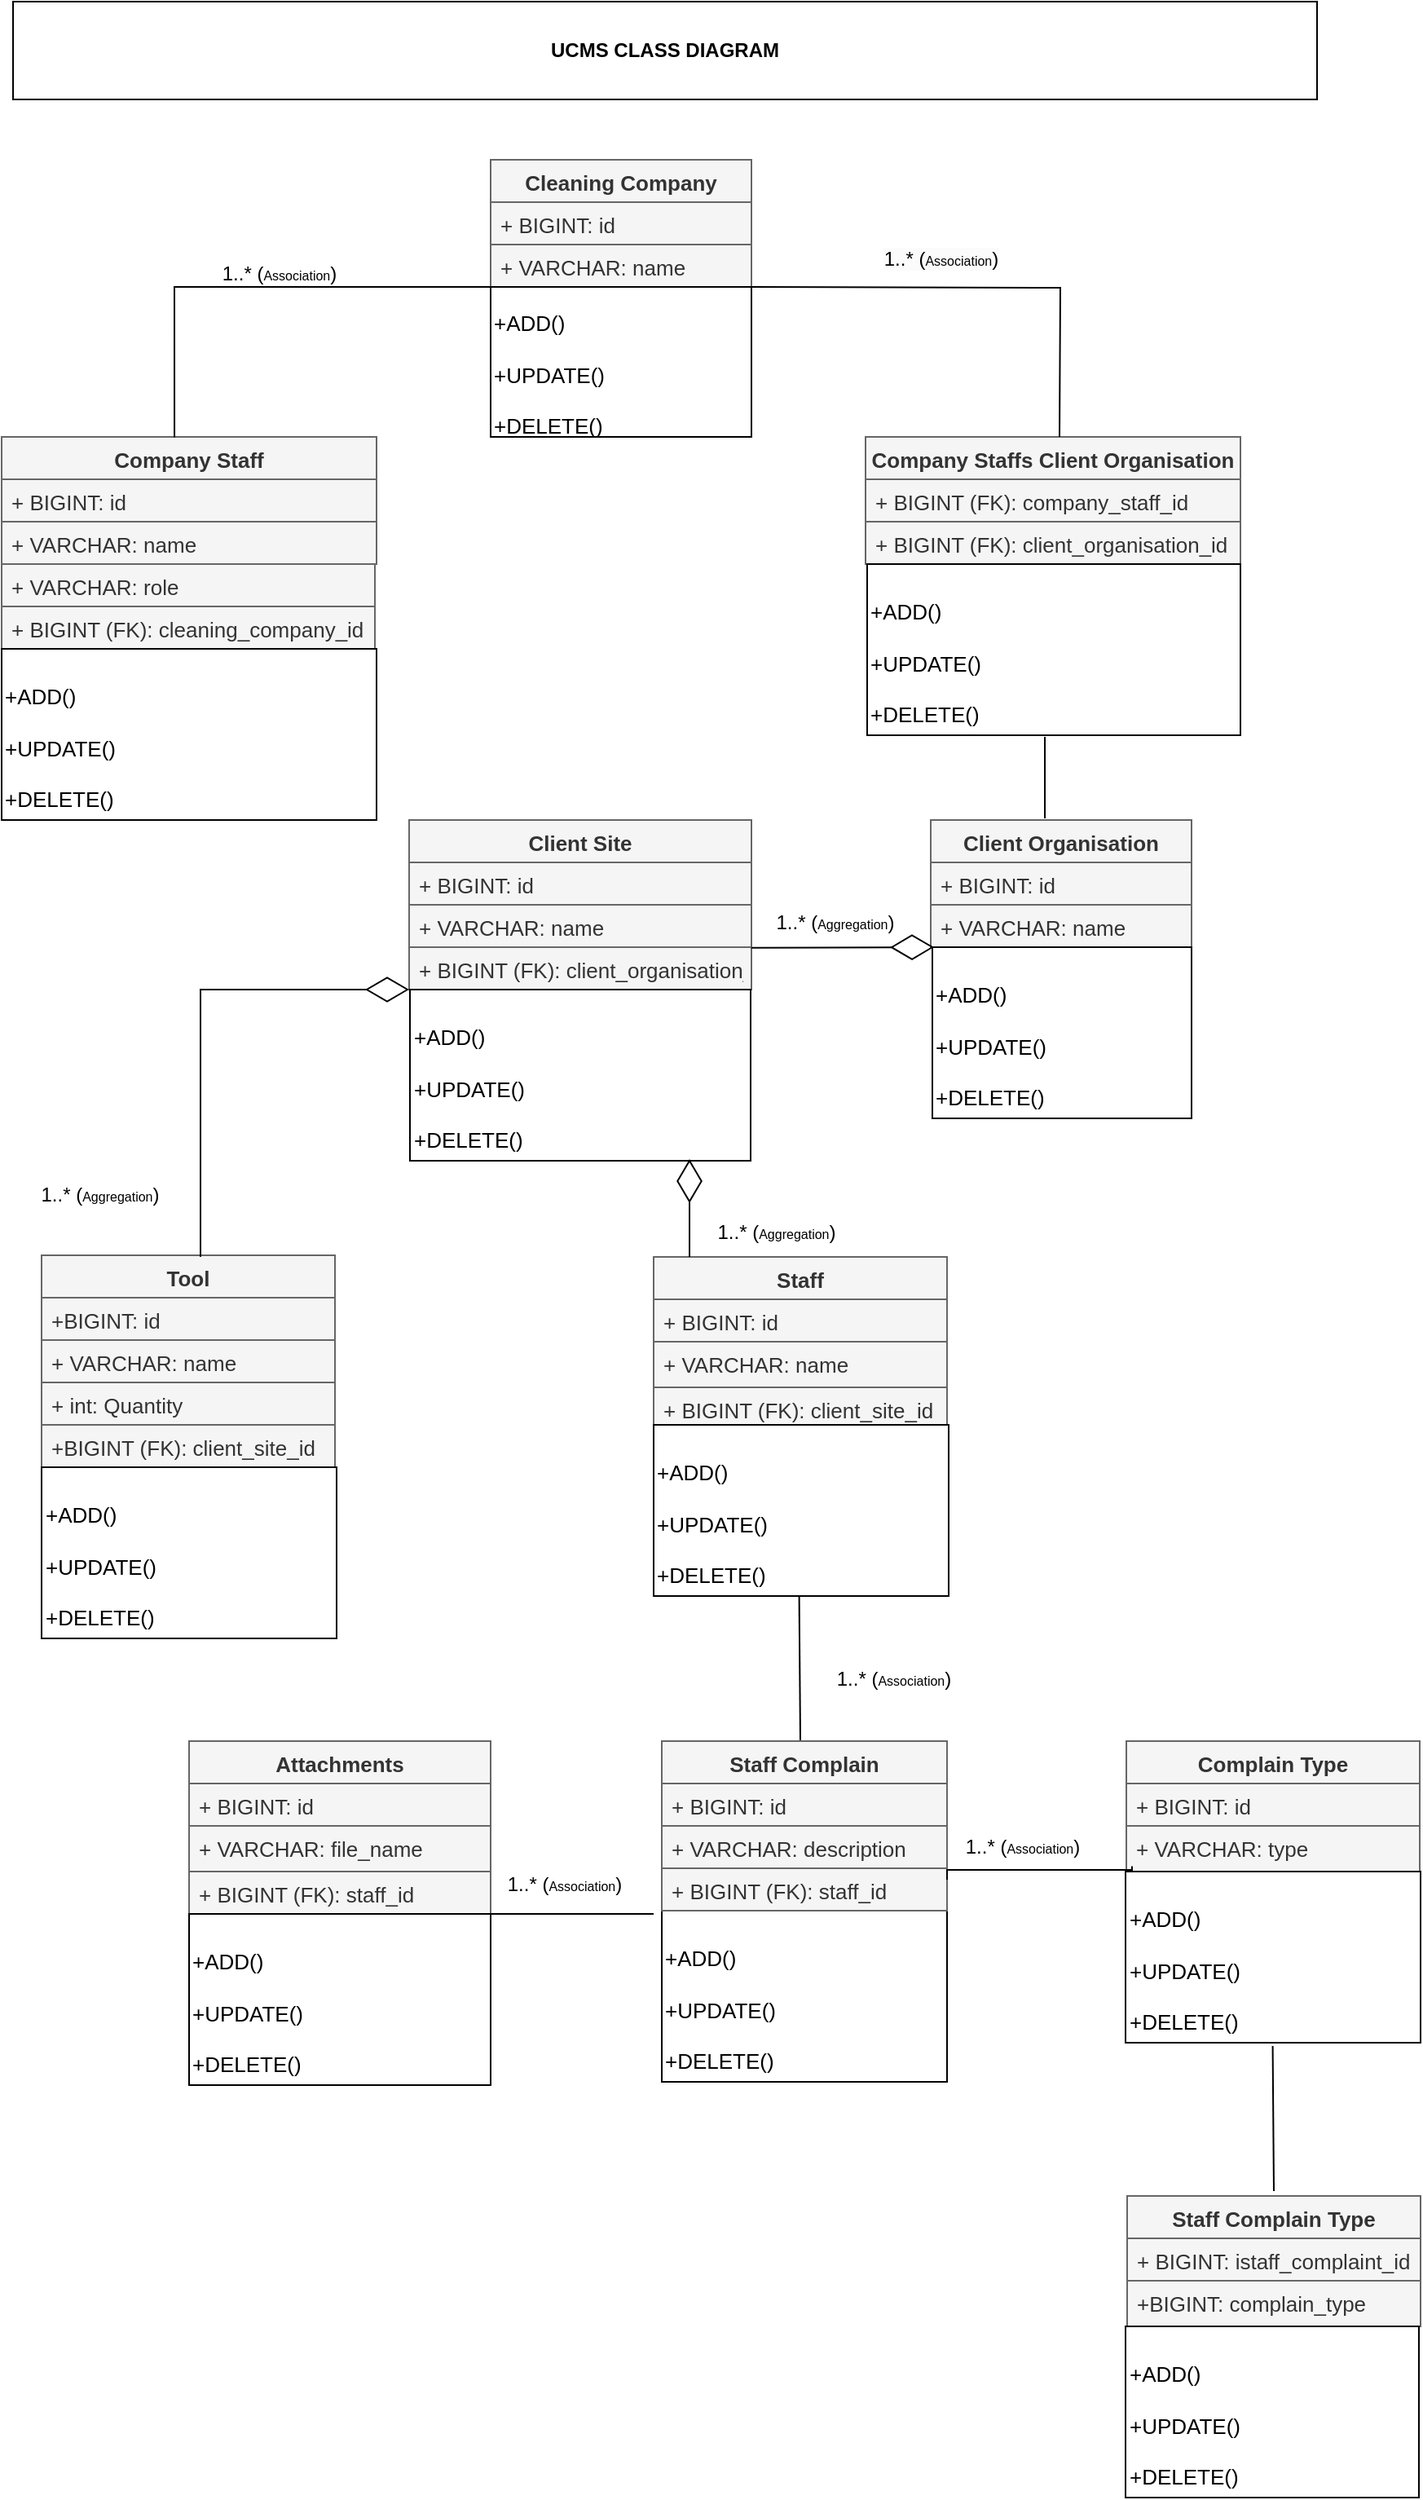 <mxfile version="20.8.16" type="device"><diagram name="Page-1" id="PKN1eX9mNFOdK0V9p69y"><mxGraphModel dx="3055" dy="708" grid="1" gridSize="10" guides="1" tooltips="1" connect="1" arrows="1" fold="1" page="1" pageScale="1" pageWidth="1169" pageHeight="827" math="0" shadow="0"><root><mxCell id="0"/><mxCell id="1" parent="0"/><mxCell id="-G5z9oFuU2QLNaIP8dNT-53" value="Cleaning Company" style="swimlane;fontStyle=1;align=center;verticalAlign=top;childLayout=stackLayout;horizontal=1;startSize=26;horizontalStack=0;resizeParent=1;resizeParentMax=0;resizeLast=0;collapsible=1;marginBottom=0;fillColor=#f5f5f5;fontColor=#333333;strokeColor=#666666;fontSize=13;movable=0;resizable=0;rotatable=0;deletable=0;editable=0;connectable=0;" parent="1" vertex="1"><mxGeometry x="458" y="957" width="160" height="78" as="geometry"/></mxCell><mxCell id="-G5z9oFuU2QLNaIP8dNT-54" value="+ BIGINT: id" style="text;align=left;verticalAlign=top;spacingLeft=4;spacingRight=4;overflow=hidden;rotatable=0;points=[[0,0.5],[1,0.5]];portConstraint=eastwest;fillColor=#f5f5f5;fontColor=#333333;strokeColor=#666666;fontSize=13;movable=0;resizable=0;deletable=0;editable=0;connectable=0;" parent="-G5z9oFuU2QLNaIP8dNT-53" vertex="1"><mxGeometry y="26" width="160" height="26" as="geometry"/></mxCell><mxCell id="-G5z9oFuU2QLNaIP8dNT-55" value="+ VARCHAR: name" style="text;align=left;verticalAlign=top;spacingLeft=4;spacingRight=4;overflow=hidden;rotatable=0;points=[[0,0.5],[1,0.5]];portConstraint=eastwest;fillColor=#f5f5f5;fontColor=#333333;strokeColor=#666666;fontSize=13;movable=0;resizable=0;deletable=0;editable=0;connectable=0;" parent="-G5z9oFuU2QLNaIP8dNT-53" vertex="1"><mxGeometry y="52" width="160" height="26" as="geometry"/></mxCell><mxCell id="-G5z9oFuU2QLNaIP8dNT-56" value="&lt;div style=&quot;font-size: 13px;&quot;&gt;&lt;br&gt;&lt;/div&gt;&lt;div style=&quot;font-size: 13px;&quot;&gt;+ADD()&lt;/div&gt;&lt;div style=&quot;font-size: 13px;&quot;&gt;&lt;br&gt;&lt;/div&gt;&lt;div style=&quot;font-size: 13px;&quot;&gt;+UPDATE()&lt;/div&gt;&lt;div style=&quot;font-size: 13px;&quot;&gt;&lt;br&gt;&lt;/div&gt;&lt;div style=&quot;font-size: 13px;&quot;&gt;+DELETE()&lt;/div&gt;" style="html=1;align=left;fontSize=13;movable=0;resizable=0;rotatable=0;deletable=0;editable=0;connectable=0;" parent="1" vertex="1"><mxGeometry x="458" y="1035" width="160" height="92" as="geometry"/></mxCell><mxCell id="-G5z9oFuU2QLNaIP8dNT-57" value="Company Staff" style="swimlane;fontStyle=1;align=center;verticalAlign=top;childLayout=stackLayout;horizontal=1;startSize=26;horizontalStack=0;resizeParent=1;resizeParentMax=0;resizeLast=0;collapsible=1;marginBottom=0;fillColor=#f5f5f5;fontColor=#333333;strokeColor=#666666;fontSize=13;movable=0;resizable=0;rotatable=0;deletable=0;editable=0;connectable=0;" parent="1" vertex="1"><mxGeometry x="158" y="1127" width="230" height="78" as="geometry"/></mxCell><mxCell id="-G5z9oFuU2QLNaIP8dNT-58" value="+ BIGINT: id" style="text;align=left;verticalAlign=top;spacingLeft=4;spacingRight=4;overflow=hidden;rotatable=0;points=[[0,0.5],[1,0.5]];portConstraint=eastwest;fillColor=#f5f5f5;fontColor=#333333;strokeColor=#666666;fontSize=13;movable=0;resizable=0;deletable=0;editable=0;connectable=0;" parent="-G5z9oFuU2QLNaIP8dNT-57" vertex="1"><mxGeometry y="26" width="230" height="26" as="geometry"/></mxCell><mxCell id="-G5z9oFuU2QLNaIP8dNT-59" value="+ VARCHAR: name" style="text;align=left;verticalAlign=top;spacingLeft=4;spacingRight=4;overflow=hidden;rotatable=0;points=[[0,0.5],[1,0.5]];portConstraint=eastwest;fillColor=#f5f5f5;fontColor=#333333;strokeColor=#666666;fontSize=13;movable=0;resizable=0;deletable=0;editable=0;connectable=0;" parent="-G5z9oFuU2QLNaIP8dNT-57" vertex="1"><mxGeometry y="52" width="230" height="26" as="geometry"/></mxCell><mxCell id="-G5z9oFuU2QLNaIP8dNT-60" value="+ VARCHAR: role" style="text;align=left;verticalAlign=top;spacingLeft=4;spacingRight=4;overflow=hidden;rotatable=0;points=[[0,0.5],[1,0.5]];portConstraint=eastwest;fillColor=#f5f5f5;fontColor=#333333;strokeColor=#666666;fontSize=13;movable=0;resizable=0;deletable=0;editable=0;connectable=0;" parent="1" vertex="1"><mxGeometry x="158" y="1205" width="229" height="26" as="geometry"/></mxCell><mxCell id="-G5z9oFuU2QLNaIP8dNT-61" value="+ BIGINT (FK): cleaning_company_id" style="text;align=left;verticalAlign=top;spacingLeft=4;spacingRight=4;overflow=hidden;rotatable=0;points=[[0,0.5],[1,0.5]];portConstraint=eastwest;fillColor=#f5f5f5;fontColor=#333333;strokeColor=#666666;fontSize=13;movable=0;resizable=0;deletable=0;editable=0;connectable=0;" parent="1" vertex="1"><mxGeometry x="158" y="1231" width="229" height="26" as="geometry"/></mxCell><mxCell id="-G5z9oFuU2QLNaIP8dNT-62" value="&lt;div style=&quot;font-size: 13px;&quot;&gt;&lt;br&gt;&lt;/div&gt;&lt;div style=&quot;font-size: 13px;&quot;&gt;+ADD()&lt;/div&gt;&lt;div style=&quot;font-size: 13px;&quot;&gt;&lt;br&gt;&lt;/div&gt;&lt;div style=&quot;font-size: 13px;&quot;&gt;+UPDATE()&lt;/div&gt;&lt;div style=&quot;font-size: 13px;&quot;&gt;&lt;br&gt;&lt;/div&gt;&lt;div style=&quot;font-size: 13px;&quot;&gt;+DELETE()&lt;/div&gt;" style="html=1;align=left;fontSize=13;movable=0;resizable=0;rotatable=0;deletable=0;editable=0;connectable=0;" parent="1" vertex="1"><mxGeometry x="158" y="1257" width="230" height="105" as="geometry"/></mxCell><mxCell id="-G5z9oFuU2QLNaIP8dNT-63" value="Company Staffs Client Organisation" style="swimlane;fontStyle=1;align=center;verticalAlign=top;childLayout=stackLayout;horizontal=1;startSize=26;horizontalStack=0;resizeParent=1;resizeParentMax=0;resizeLast=0;collapsible=1;marginBottom=0;fillColor=#f5f5f5;fontColor=#333333;strokeColor=#666666;fontSize=13;movable=0;resizable=0;rotatable=0;deletable=0;editable=0;connectable=0;" parent="1" vertex="1"><mxGeometry x="688" y="1127" width="230" height="78" as="geometry"/></mxCell><mxCell id="-G5z9oFuU2QLNaIP8dNT-64" value="+ BIGINT (FK): company_staff_id" style="text;align=left;verticalAlign=top;spacingLeft=4;spacingRight=4;overflow=hidden;rotatable=0;points=[[0,0.5],[1,0.5]];portConstraint=eastwest;fillColor=#f5f5f5;fontColor=#333333;strokeColor=#666666;fontSize=13;movable=0;resizable=0;deletable=0;editable=0;connectable=0;" parent="-G5z9oFuU2QLNaIP8dNT-63" vertex="1"><mxGeometry y="26" width="230" height="26" as="geometry"/></mxCell><mxCell id="-G5z9oFuU2QLNaIP8dNT-65" value="+ BIGINT (FK): client_organisation_id" style="text;align=left;verticalAlign=top;spacingLeft=4;spacingRight=4;overflow=hidden;rotatable=0;points=[[0,0.5],[1,0.5]];portConstraint=eastwest;fillColor=#f5f5f5;fontColor=#333333;strokeColor=#666666;fontSize=13;movable=0;resizable=0;deletable=0;editable=0;connectable=0;" parent="-G5z9oFuU2QLNaIP8dNT-63" vertex="1"><mxGeometry y="52" width="230" height="26" as="geometry"/></mxCell><mxCell id="-G5z9oFuU2QLNaIP8dNT-66" value="&lt;div style=&quot;font-size: 13px;&quot;&gt;&lt;br&gt;&lt;/div&gt;&lt;div style=&quot;font-size: 13px;&quot;&gt;+ADD()&lt;/div&gt;&lt;div style=&quot;font-size: 13px;&quot;&gt;&lt;br&gt;&lt;/div&gt;&lt;div style=&quot;font-size: 13px;&quot;&gt;+UPDATE()&lt;/div&gt;&lt;div style=&quot;font-size: 13px;&quot;&gt;&lt;br&gt;&lt;/div&gt;&lt;div style=&quot;font-size: 13px;&quot;&gt;+DELETE()&lt;/div&gt;" style="html=1;align=left;fontSize=13;movable=0;resizable=0;rotatable=0;deletable=0;editable=0;connectable=0;" parent="1" vertex="1"><mxGeometry x="689" y="1205" width="229" height="105" as="geometry"/></mxCell><mxCell id="-G5z9oFuU2QLNaIP8dNT-67" value="" style="endArrow=none;html=1;edgeStyle=orthogonalEdgeStyle;rounded=0;entryX=0.461;entryY=-0.01;entryDx=0;entryDy=0;entryPerimeter=0;exitX=0;exitY=0;exitDx=0;exitDy=0;movable=0;resizable=0;rotatable=0;deletable=0;editable=0;connectable=0;" parent="1" edge="1"><mxGeometry relative="1" as="geometry"><mxPoint x="458" y="1036" as="sourcePoint"/><mxPoint x="264.03" y="1127.22" as="targetPoint"/><Array as="points"><mxPoint x="458" y="1035"/><mxPoint x="264" y="1035"/></Array></mxGeometry></mxCell><mxCell id="-G5z9oFuU2QLNaIP8dNT-72" value="&lt;p class=&quot;MsoNormal&quot;&gt;1..* (&lt;font style=&quot;font-size: 8px;&quot;&gt;Association&lt;/font&gt;)&lt;/p&gt;" style="text;html=1;align=center;verticalAlign=middle;resizable=1;points=[];autosize=1;strokeColor=none;fillColor=none;movable=1;rotatable=1;deletable=1;editable=1;connectable=1;" parent="1" vertex="1"><mxGeometry x="283" y="1002" width="90" height="50" as="geometry"/></mxCell><mxCell id="-G5z9oFuU2QLNaIP8dNT-74" value="" style="endArrow=none;html=1;edgeStyle=orthogonalEdgeStyle;rounded=0;entryX=0.5;entryY=0;entryDx=0;entryDy=0;movable=0;resizable=0;rotatable=0;deletable=0;editable=0;connectable=0;" parent="1" edge="1"><mxGeometry relative="1" as="geometry"><mxPoint x="618" y="1035" as="sourcePoint"/><mxPoint x="807" y="1127" as="targetPoint"/></mxGeometry></mxCell><mxCell id="-G5z9oFuU2QLNaIP8dNT-77" value="&lt;br&gt;&lt;span style=&quot;color: rgb(0, 0, 0); font-family: Helvetica; font-size: 12px; font-style: normal; font-variant-ligatures: normal; font-variant-caps: normal; font-weight: 400; letter-spacing: normal; orphans: 2; text-align: center; text-indent: 0px; text-transform: none; widows: 2; word-spacing: 0px; -webkit-text-stroke-width: 0px; background-color: rgb(251, 251, 251); text-decoration-thickness: initial; text-decoration-style: initial; text-decoration-color: initial; float: none; display: inline !important;&quot;&gt;1..* (&lt;/span&gt;&lt;span style=&quot;color: rgb(0, 0, 0); font-family: Helvetica; font-style: normal; font-variant-ligatures: normal; font-variant-caps: normal; font-weight: 400; letter-spacing: normal; orphans: 2; text-align: center; text-indent: 0px; text-transform: none; widows: 2; word-spacing: 0px; -webkit-text-stroke-width: 0px; background-color: rgb(251, 251, 251); text-decoration-thickness: initial; text-decoration-style: initial; text-decoration-color: initial; float: none; display: inline !important;&quot;&gt;&lt;font style=&quot;font-size: 8px;&quot;&gt;Association&lt;/font&gt;&lt;/span&gt;&lt;span style=&quot;color: rgb(0, 0, 0); font-family: Helvetica; font-size: 12px; font-style: normal; font-variant-ligatures: normal; font-variant-caps: normal; font-weight: 400; letter-spacing: normal; orphans: 2; text-align: center; text-indent: 0px; text-transform: none; widows: 2; word-spacing: 0px; -webkit-text-stroke-width: 0px; background-color: rgb(251, 251, 251); text-decoration-thickness: initial; text-decoration-style: initial; text-decoration-color: initial; float: none; display: inline !important;&quot;&gt;)&lt;/span&gt;&lt;br&gt;" style="text;html=1;align=center;verticalAlign=middle;resizable=1;points=[];autosize=1;strokeColor=none;fillColor=none;movable=1;rotatable=1;deletable=1;editable=1;connectable=1;" parent="1" vertex="1"><mxGeometry x="689" y="990" width="90" height="40" as="geometry"/></mxCell><mxCell id="-G5z9oFuU2QLNaIP8dNT-78" value="Client Organisation" style="swimlane;fontStyle=1;align=center;verticalAlign=top;childLayout=stackLayout;horizontal=1;startSize=26;horizontalStack=0;resizeParent=1;resizeParentMax=0;resizeLast=0;collapsible=1;marginBottom=0;fillColor=#f5f5f5;fontColor=#333333;strokeColor=#666666;fontSize=13;movable=0;resizable=0;rotatable=0;deletable=0;editable=0;connectable=0;" parent="1" vertex="1"><mxGeometry x="728" y="1362" width="160" height="78" as="geometry"/></mxCell><mxCell id="-G5z9oFuU2QLNaIP8dNT-79" value="+ BIGINT: id" style="text;align=left;verticalAlign=top;spacingLeft=4;spacingRight=4;overflow=hidden;rotatable=0;points=[[0,0.5],[1,0.5]];portConstraint=eastwest;fillColor=#f5f5f5;fontColor=#333333;strokeColor=#666666;fontSize=13;movable=0;resizable=0;deletable=0;editable=0;connectable=0;" parent="-G5z9oFuU2QLNaIP8dNT-78" vertex="1"><mxGeometry y="26" width="160" height="26" as="geometry"/></mxCell><mxCell id="-G5z9oFuU2QLNaIP8dNT-80" value="+ VARCHAR: name" style="text;align=left;verticalAlign=top;spacingLeft=4;spacingRight=4;overflow=hidden;rotatable=0;points=[[0,0.5],[1,0.5]];portConstraint=eastwest;fillColor=#f5f5f5;fontColor=#333333;strokeColor=#666666;fontSize=13;movable=0;resizable=0;deletable=0;editable=0;connectable=0;" parent="-G5z9oFuU2QLNaIP8dNT-78" vertex="1"><mxGeometry y="52" width="160" height="26" as="geometry"/></mxCell><mxCell id="-G5z9oFuU2QLNaIP8dNT-81" value="&lt;div style=&quot;font-size: 13px;&quot;&gt;&lt;br&gt;&lt;/div&gt;&lt;div style=&quot;font-size: 13px;&quot;&gt;+ADD()&lt;/div&gt;&lt;div style=&quot;font-size: 13px;&quot;&gt;&lt;br&gt;&lt;/div&gt;&lt;div style=&quot;font-size: 13px;&quot;&gt;+UPDATE()&lt;/div&gt;&lt;div style=&quot;font-size: 13px;&quot;&gt;&lt;br&gt;&lt;/div&gt;&lt;div style=&quot;font-size: 13px;&quot;&gt;+DELETE()&lt;/div&gt;" style="html=1;align=left;fontSize=13;movable=0;resizable=0;rotatable=0;deletable=0;editable=0;connectable=0;" parent="1" vertex="1"><mxGeometry x="729" y="1440" width="159" height="105" as="geometry"/></mxCell><mxCell id="-G5z9oFuU2QLNaIP8dNT-82" value="" style="endArrow=none;html=1;rounded=0;movable=0;resizable=0;rotatable=0;deletable=0;editable=0;connectable=0;" parent="1" edge="1"><mxGeometry relative="1" as="geometry"><mxPoint x="798" y="1361" as="sourcePoint"/><mxPoint x="798" y="1311" as="targetPoint"/></mxGeometry></mxCell><mxCell id="-G5z9oFuU2QLNaIP8dNT-85" value="Client Site" style="swimlane;fontStyle=1;align=center;verticalAlign=top;childLayout=stackLayout;horizontal=1;startSize=26;horizontalStack=0;resizeParent=1;resizeParentMax=0;resizeLast=0;collapsible=1;marginBottom=0;fillColor=#f5f5f5;fontColor=#333333;strokeColor=#666666;fontSize=13;movable=0;resizable=0;rotatable=0;deletable=0;editable=0;connectable=0;" parent="1" vertex="1"><mxGeometry x="408" y="1362" width="210" height="78" as="geometry"/></mxCell><mxCell id="-G5z9oFuU2QLNaIP8dNT-86" value="+ BIGINT: id" style="text;align=left;verticalAlign=top;spacingLeft=4;spacingRight=4;overflow=hidden;rotatable=0;points=[[0,0.5],[1,0.5]];portConstraint=eastwest;fillColor=#f5f5f5;fontColor=#333333;strokeColor=#666666;fontSize=13;movable=0;resizable=0;deletable=0;editable=0;connectable=0;" parent="-G5z9oFuU2QLNaIP8dNT-85" vertex="1"><mxGeometry y="26" width="210" height="26" as="geometry"/></mxCell><mxCell id="-G5z9oFuU2QLNaIP8dNT-87" value="+ VARCHAR: name" style="text;align=left;verticalAlign=top;spacingLeft=4;spacingRight=4;overflow=hidden;rotatable=0;points=[[0,0.5],[1,0.5]];portConstraint=eastwest;fillColor=#f5f5f5;fontColor=#333333;strokeColor=#666666;fontSize=13;movable=0;resizable=0;deletable=0;editable=0;connectable=0;" parent="-G5z9oFuU2QLNaIP8dNT-85" vertex="1"><mxGeometry y="52" width="210" height="26" as="geometry"/></mxCell><mxCell id="-G5z9oFuU2QLNaIP8dNT-88" value="+ BIGINT (FK): client_organisation_id&#10;" style="text;align=left;verticalAlign=top;spacingLeft=4;spacingRight=4;overflow=hidden;rotatable=0;points=[[0,0.5],[1,0.5]];portConstraint=eastwest;fillColor=#f5f5f5;fontColor=#333333;strokeColor=#666666;fontSize=13;movable=0;resizable=0;deletable=0;editable=0;connectable=0;" parent="1" vertex="1"><mxGeometry x="408" y="1440" width="210" height="26" as="geometry"/></mxCell><mxCell id="-G5z9oFuU2QLNaIP8dNT-89" value="&lt;div style=&quot;font-size: 13px;&quot;&gt;&lt;br&gt;&lt;/div&gt;&lt;div style=&quot;font-size: 13px;&quot;&gt;+ADD()&lt;/div&gt;&lt;div style=&quot;font-size: 13px;&quot;&gt;&lt;br&gt;&lt;/div&gt;&lt;div style=&quot;font-size: 13px;&quot;&gt;+UPDATE()&lt;/div&gt;&lt;div style=&quot;font-size: 13px;&quot;&gt;&lt;br&gt;&lt;/div&gt;&lt;div style=&quot;font-size: 13px;&quot;&gt;+DELETE()&lt;/div&gt;" style="html=1;align=left;fontSize=13;movable=0;resizable=0;rotatable=0;deletable=0;editable=0;connectable=0;" parent="1" vertex="1"><mxGeometry x="408.5" y="1466" width="209" height="105" as="geometry"/></mxCell><mxCell id="-G5z9oFuU2QLNaIP8dNT-93" value="&lt;p class=&quot;MsoNormal&quot;&gt;1..* (&lt;font style=&quot;font-size: 8px;&quot;&gt;Aggregation&lt;/font&gt;)&lt;/p&gt;" style="text;html=1;align=center;verticalAlign=middle;resizable=1;points=[];autosize=1;strokeColor=none;fillColor=none;movable=1;rotatable=1;deletable=1;editable=1;connectable=1;" parent="1" vertex="1"><mxGeometry x="619" y="1400" width="100" height="50" as="geometry"/></mxCell><mxCell id="-G5z9oFuU2QLNaIP8dNT-95" value="Staff" style="swimlane;fontStyle=1;align=center;verticalAlign=top;childLayout=stackLayout;horizontal=1;startSize=26;horizontalStack=0;resizeParent=1;resizeParentMax=0;resizeLast=0;collapsible=1;marginBottom=0;fillColor=#f5f5f5;fontColor=#333333;strokeColor=#666666;fontSize=13;movable=1;resizable=1;rotatable=1;deletable=1;editable=1;connectable=1;" parent="1" vertex="1"><mxGeometry x="558" y="1630" width="180" height="106" as="geometry"/></mxCell><mxCell id="-G5z9oFuU2QLNaIP8dNT-96" value="+ BIGINT: id" style="text;align=left;verticalAlign=top;spacingLeft=4;spacingRight=4;overflow=hidden;rotatable=0;points=[[0,0.5],[1,0.5]];portConstraint=eastwest;fillColor=#f5f5f5;fontColor=#333333;strokeColor=#666666;fontSize=13;movable=0;resizable=0;deletable=0;editable=0;connectable=0;" parent="-G5z9oFuU2QLNaIP8dNT-95" vertex="1"><mxGeometry y="26" width="180" height="26" as="geometry"/></mxCell><mxCell id="-G5z9oFuU2QLNaIP8dNT-97" value="+ VARCHAR: name" style="text;align=left;verticalAlign=top;spacingLeft=4;spacingRight=4;overflow=hidden;rotatable=0;points=[[0,0.5],[1,0.5]];portConstraint=eastwest;fillColor=#f5f5f5;fontColor=#333333;strokeColor=#666666;fontSize=13;movable=0;resizable=0;deletable=0;editable=0;connectable=0;" parent="-G5z9oFuU2QLNaIP8dNT-95" vertex="1"><mxGeometry y="52" width="180" height="28" as="geometry"/></mxCell><mxCell id="-G5z9oFuU2QLNaIP8dNT-98" value="+ BIGINT (FK): client_site_id" style="text;align=left;verticalAlign=top;spacingLeft=4;spacingRight=4;overflow=hidden;rotatable=0;points=[[0,0.5],[1,0.5]];portConstraint=eastwest;fillColor=#f5f5f5;fontColor=#333333;strokeColor=#666666;fontSize=13;movable=0;resizable=0;deletable=0;editable=0;connectable=0;" parent="-G5z9oFuU2QLNaIP8dNT-95" vertex="1"><mxGeometry y="80" width="180" height="26" as="geometry"/></mxCell><mxCell id="-G5z9oFuU2QLNaIP8dNT-99" value="&lt;div style=&quot;font-size: 13px;&quot;&gt;&lt;br&gt;&lt;/div&gt;&lt;div style=&quot;font-size: 13px;&quot;&gt;+ADD()&lt;/div&gt;&lt;div style=&quot;font-size: 13px;&quot;&gt;&lt;br&gt;&lt;/div&gt;&lt;div style=&quot;font-size: 13px;&quot;&gt;+UPDATE()&lt;/div&gt;&lt;div style=&quot;font-size: 13px;&quot;&gt;&lt;br&gt;&lt;/div&gt;&lt;div style=&quot;font-size: 13px;&quot;&gt;+DELETE()&lt;/div&gt;" style="html=1;align=left;fontSize=13;movable=0;resizable=0;rotatable=0;deletable=0;editable=0;connectable=0;" parent="1" vertex="1"><mxGeometry x="558" y="1733" width="181" height="105" as="geometry"/></mxCell><mxCell id="-G5z9oFuU2QLNaIP8dNT-100" value="Tool" style="swimlane;fontStyle=1;align=center;verticalAlign=top;childLayout=stackLayout;horizontal=1;startSize=26;horizontalStack=0;resizeParent=1;resizeParentMax=0;resizeLast=0;collapsible=1;marginBottom=0;fillColor=#f5f5f5;fontColor=#333333;strokeColor=#666666;fontSize=13;movable=0;resizable=0;rotatable=0;deletable=0;editable=0;connectable=0;" parent="1" vertex="1"><mxGeometry x="182.5" y="1629" width="180" height="104" as="geometry"><mxRectangle x="35" y="104" width="70" height="30" as="alternateBounds"/></mxGeometry></mxCell><mxCell id="-G5z9oFuU2QLNaIP8dNT-101" value="+BIGINT: id" style="text;align=left;verticalAlign=top;spacingLeft=4;spacingRight=4;overflow=hidden;rotatable=0;points=[[0,0.5],[1,0.5]];portConstraint=eastwest;fillColor=#f5f5f5;fontColor=#333333;strokeColor=#666666;fontSize=13;movable=0;resizable=0;deletable=0;editable=0;connectable=0;" parent="-G5z9oFuU2QLNaIP8dNT-100" vertex="1"><mxGeometry y="26" width="180" height="26" as="geometry"/></mxCell><mxCell id="-G5z9oFuU2QLNaIP8dNT-102" value="+ VARCHAR: name" style="text;align=left;verticalAlign=top;spacingLeft=4;spacingRight=4;overflow=hidden;rotatable=0;points=[[0,0.5],[1,0.5]];portConstraint=eastwest;fillColor=#f5f5f5;fontColor=#333333;strokeColor=#666666;fontSize=13;movable=0;resizable=0;deletable=0;editable=0;connectable=0;" parent="-G5z9oFuU2QLNaIP8dNT-100" vertex="1"><mxGeometry y="52" width="180" height="26" as="geometry"/></mxCell><mxCell id="-G5z9oFuU2QLNaIP8dNT-103" value="+ int: Quantity" style="text;align=left;verticalAlign=top;spacingLeft=4;spacingRight=4;overflow=hidden;rotatable=0;points=[[0,0.5],[1,0.5]];portConstraint=eastwest;fillColor=#f5f5f5;fontColor=#333333;strokeColor=#666666;fontSize=13;movable=0;resizable=0;deletable=0;editable=0;connectable=0;" parent="-G5z9oFuU2QLNaIP8dNT-100" vertex="1"><mxGeometry y="78" width="180" height="26" as="geometry"/></mxCell><mxCell id="-G5z9oFuU2QLNaIP8dNT-104" value="+BIGINT (FK): client_site_id" style="text;align=left;verticalAlign=top;spacingLeft=4;spacingRight=4;overflow=hidden;rotatable=0;points=[[0,0.5],[1,0.5]];portConstraint=eastwest;fillColor=#f5f5f5;fontColor=#333333;strokeColor=#666666;fontSize=13;movable=0;resizable=0;deletable=0;editable=0;connectable=0;" parent="1" vertex="1"><mxGeometry x="182.5" y="1733" width="180" height="26" as="geometry"/></mxCell><mxCell id="-G5z9oFuU2QLNaIP8dNT-105" value="&lt;div style=&quot;font-size: 13px;&quot;&gt;&lt;br&gt;&lt;/div&gt;&lt;div style=&quot;font-size: 13px;&quot;&gt;+ADD()&lt;/div&gt;&lt;div style=&quot;font-size: 13px;&quot;&gt;&lt;br&gt;&lt;/div&gt;&lt;div style=&quot;font-size: 13px;&quot;&gt;+UPDATE()&lt;/div&gt;&lt;div style=&quot;font-size: 13px;&quot;&gt;&lt;br&gt;&lt;/div&gt;&lt;div style=&quot;font-size: 13px;&quot;&gt;+DELETE()&lt;/div&gt;" style="html=1;align=left;fontSize=13;movable=0;resizable=0;rotatable=0;deletable=0;editable=0;connectable=0;" parent="1" vertex="1"><mxGeometry x="182.5" y="1759" width="181" height="105" as="geometry"/></mxCell><mxCell id="-G5z9oFuU2QLNaIP8dNT-106" style="edgeStyle=none;rounded=0;orthogonalLoop=1;jettySize=auto;html=1;exitX=0.75;exitY=0;exitDx=0;exitDy=0;movable=0;resizable=0;rotatable=0;deletable=0;editable=0;connectable=0;" parent="1" source="-G5z9oFuU2QLNaIP8dNT-100" target="-G5z9oFuU2QLNaIP8dNT-100" edge="1"><mxGeometry relative="1" as="geometry"/></mxCell><mxCell id="-G5z9oFuU2QLNaIP8dNT-109" value="&lt;p class=&quot;MsoNormal&quot;&gt;1..* (&lt;font style=&quot;font-size: 8px;&quot;&gt;Aggregation&lt;/font&gt;)&lt;span&gt;&lt;/span&gt;&lt;/p&gt;" style="text;html=1;align=center;verticalAlign=middle;resizable=1;points=[];autosize=1;strokeColor=none;fillColor=none;movable=1;rotatable=1;deletable=1;editable=1;connectable=1;" parent="1" vertex="1"><mxGeometry x="168" y="1567" width="100" height="50" as="geometry"/></mxCell><mxCell id="-G5z9oFuU2QLNaIP8dNT-110" value="&lt;p class=&quot;MsoNormal&quot;&gt;1..* (&lt;font style=&quot;font-size: 8px;&quot;&gt;Aggregation&lt;/font&gt;)&lt;span&gt;&lt;/span&gt;&lt;/p&gt;" style="text;html=1;align=center;verticalAlign=middle;resizable=1;points=[];autosize=1;strokeColor=none;fillColor=none;movable=1;rotatable=1;deletable=1;editable=1;connectable=1;" parent="1" vertex="1"><mxGeometry x="583" y="1590" width="100" height="50" as="geometry"/></mxCell><mxCell id="-G5z9oFuU2QLNaIP8dNT-114" value="&lt;div style=&quot;font-size: 13px;&quot;&gt;&lt;br&gt;&lt;/div&gt;&lt;div style=&quot;font-size: 13px;&quot;&gt;+ADD()&lt;/div&gt;&lt;div style=&quot;font-size: 13px;&quot;&gt;&lt;br&gt;&lt;/div&gt;&lt;div style=&quot;font-size: 13px;&quot;&gt;+UPDATE()&lt;/div&gt;&lt;div style=&quot;font-size: 13px;&quot;&gt;&lt;br&gt;&lt;/div&gt;&lt;div style=&quot;font-size: 13px;&quot;&gt;+DELETE()&lt;/div&gt;" style="html=1;align=left;fontSize=13;movable=0;resizable=0;rotatable=0;deletable=0;editable=0;connectable=0;" parent="1" vertex="1"><mxGeometry x="563" y="2031" width="175" height="105" as="geometry"/></mxCell><mxCell id="-G5z9oFuU2QLNaIP8dNT-115" value="" style="endArrow=none;html=1;rounded=0;exitX=0.5;exitY=0;exitDx=0;exitDy=0;movable=0;resizable=0;rotatable=0;deletable=0;editable=0;connectable=0;" parent="1" edge="1"><mxGeometry relative="1" as="geometry"><mxPoint x="648" y="1927.0" as="sourcePoint"/><mxPoint x="647.29" y="1838" as="targetPoint"/></mxGeometry></mxCell><mxCell id="-G5z9oFuU2QLNaIP8dNT-116" value="Staff Complain" style="swimlane;fontStyle=1;align=center;verticalAlign=top;childLayout=stackLayout;horizontal=1;startSize=26;horizontalStack=0;resizeParent=1;resizeParentMax=0;resizeLast=0;collapsible=1;marginBottom=0;fillColor=#f5f5f5;fontColor=#333333;strokeColor=#666666;fontSize=13;movable=0;resizable=0;rotatable=0;deletable=0;editable=0;connectable=0;" parent="1" vertex="1"><mxGeometry x="563" y="1927" width="175" height="104" as="geometry"><mxRectangle x="257" y="102" width="80" height="30" as="alternateBounds"/></mxGeometry></mxCell><mxCell id="-G5z9oFuU2QLNaIP8dNT-117" value="+ BIGINT: id" style="text;align=left;verticalAlign=top;spacingLeft=4;spacingRight=4;overflow=hidden;rotatable=0;points=[[0,0.5],[1,0.5]];portConstraint=eastwest;fillColor=#f5f5f5;fontColor=#333333;strokeColor=#666666;fontSize=13;movable=0;resizable=0;deletable=0;editable=0;connectable=0;" parent="-G5z9oFuU2QLNaIP8dNT-116" vertex="1"><mxGeometry y="26" width="175" height="26" as="geometry"/></mxCell><mxCell id="-G5z9oFuU2QLNaIP8dNT-118" value="+ VARCHAR: description" style="text;align=left;verticalAlign=top;spacingLeft=4;spacingRight=4;overflow=hidden;rotatable=0;points=[[0,0.5],[1,0.5]];portConstraint=eastwest;fillColor=#f5f5f5;fontColor=#333333;strokeColor=#666666;fontSize=13;movable=0;resizable=0;deletable=0;editable=0;connectable=0;" parent="-G5z9oFuU2QLNaIP8dNT-116" vertex="1"><mxGeometry y="52" width="175" height="26" as="geometry"/></mxCell><mxCell id="-G5z9oFuU2QLNaIP8dNT-119" value="+ BIGINT (FK): staff_id" style="text;align=left;verticalAlign=top;spacingLeft=4;spacingRight=4;overflow=hidden;rotatable=0;points=[[0,0.5],[1,0.5]];portConstraint=eastwest;fillColor=#f5f5f5;fontColor=#333333;strokeColor=#666666;fontSize=13;movable=0;resizable=0;deletable=0;editable=0;connectable=0;" parent="-G5z9oFuU2QLNaIP8dNT-116" vertex="1"><mxGeometry y="78" width="175" height="26" as="geometry"/></mxCell><mxCell id="-G5z9oFuU2QLNaIP8dNT-120" value="&lt;p class=&quot;MsoNormal&quot;&gt;1..* (&lt;font style=&quot;font-size: 8px;&quot;&gt;Association&lt;/font&gt;)&lt;span&gt;&lt;/span&gt;&lt;/p&gt;" style="text;html=1;align=center;verticalAlign=middle;resizable=1;points=[];autosize=1;strokeColor=none;fillColor=none;movable=1;rotatable=1;deletable=1;editable=1;connectable=1;" parent="1" vertex="1"><mxGeometry x="660" y="1864" width="90" height="50" as="geometry"/></mxCell><mxCell id="-G5z9oFuU2QLNaIP8dNT-121" value="Attachments" style="swimlane;fontStyle=1;align=center;verticalAlign=top;childLayout=stackLayout;horizontal=1;startSize=26;horizontalStack=0;resizeParent=1;resizeParentMax=0;resizeLast=0;collapsible=1;marginBottom=0;fillColor=#f5f5f5;fontColor=#333333;strokeColor=#666666;fontSize=13;movable=0;resizable=0;rotatable=0;deletable=0;editable=0;connectable=0;" parent="1" vertex="1"><mxGeometry x="273" y="1927" width="185" height="106" as="geometry"/></mxCell><mxCell id="-G5z9oFuU2QLNaIP8dNT-122" value="+ BIGINT: id" style="text;align=left;verticalAlign=top;spacingLeft=4;spacingRight=4;overflow=hidden;rotatable=0;points=[[0,0.5],[1,0.5]];portConstraint=eastwest;fillColor=#f5f5f5;fontColor=#333333;strokeColor=#666666;fontSize=13;movable=0;resizable=0;deletable=0;editable=0;connectable=0;" parent="-G5z9oFuU2QLNaIP8dNT-121" vertex="1"><mxGeometry y="26" width="185" height="26" as="geometry"/></mxCell><mxCell id="-G5z9oFuU2QLNaIP8dNT-123" value="+ VARCHAR: file_name" style="text;align=left;verticalAlign=top;spacingLeft=4;spacingRight=4;overflow=hidden;rotatable=0;points=[[0,0.5],[1,0.5]];portConstraint=eastwest;fillColor=#f5f5f5;fontColor=#333333;strokeColor=#666666;fontSize=13;movable=0;resizable=0;deletable=0;editable=0;connectable=0;" parent="-G5z9oFuU2QLNaIP8dNT-121" vertex="1"><mxGeometry y="52" width="185" height="28" as="geometry"/></mxCell><mxCell id="-G5z9oFuU2QLNaIP8dNT-124" value="+ BIGINT (FK): staff_id" style="text;align=left;verticalAlign=top;spacingLeft=4;spacingRight=4;overflow=hidden;rotatable=0;points=[[0,0.5],[1,0.5]];portConstraint=eastwest;fillColor=#f5f5f5;fontColor=#333333;strokeColor=#666666;fontSize=13;movable=0;resizable=0;deletable=0;editable=0;connectable=0;" parent="-G5z9oFuU2QLNaIP8dNT-121" vertex="1"><mxGeometry y="80" width="185" height="26" as="geometry"/></mxCell><mxCell id="-G5z9oFuU2QLNaIP8dNT-125" value="&lt;div style=&quot;font-size: 13px;&quot;&gt;&lt;br&gt;&lt;/div&gt;&lt;div style=&quot;font-size: 13px;&quot;&gt;+ADD()&lt;/div&gt;&lt;div style=&quot;font-size: 13px;&quot;&gt;&lt;br&gt;&lt;/div&gt;&lt;div style=&quot;font-size: 13px;&quot;&gt;+UPDATE()&lt;/div&gt;&lt;div style=&quot;font-size: 13px;&quot;&gt;&lt;br&gt;&lt;/div&gt;&lt;div style=&quot;font-size: 13px;&quot;&gt;+DELETE()&lt;/div&gt;" style="html=1;align=left;fontSize=13;movable=0;resizable=0;rotatable=0;deletable=0;editable=0;connectable=0;" parent="1" vertex="1"><mxGeometry x="273" y="2033" width="185" height="105" as="geometry"/></mxCell><mxCell id="-G5z9oFuU2QLNaIP8dNT-126" value="" style="endArrow=none;html=1;rounded=0;exitX=1;exitY=1;exitDx=0;exitDy=0;movable=0;resizable=0;rotatable=0;deletable=0;editable=0;connectable=0;" parent="1" source="-G5z9oFuU2QLNaIP8dNT-121" edge="1"><mxGeometry relative="1" as="geometry"><mxPoint x="508.71" y="2056" as="sourcePoint"/><mxPoint x="558" y="2033" as="targetPoint"/></mxGeometry></mxCell><mxCell id="-G5z9oFuU2QLNaIP8dNT-127" value="&lt;p class=&quot;MsoNormal&quot;&gt;1..* (&lt;font style=&quot;font-size: 8px;&quot;&gt;Association&lt;/font&gt;)&lt;/p&gt;" style="text;html=1;align=center;verticalAlign=middle;resizable=1;points=[];autosize=1;strokeColor=none;fillColor=none;movable=1;rotatable=1;deletable=1;editable=1;connectable=1;" parent="1" vertex="1"><mxGeometry x="458" y="1990" width="90" height="50" as="geometry"/></mxCell><mxCell id="-G5z9oFuU2QLNaIP8dNT-128" value="Complain Type" style="swimlane;fontStyle=1;align=center;verticalAlign=top;childLayout=stackLayout;horizontal=1;startSize=26;horizontalStack=0;resizeParent=1;resizeParentMax=0;resizeLast=0;collapsible=1;marginBottom=0;fillColor=#f5f5f5;fontColor=#333333;strokeColor=#666666;fontSize=13;movable=0;resizable=0;rotatable=0;deletable=0;editable=0;connectable=0;" parent="1" vertex="1"><mxGeometry x="848" y="1927" width="180" height="80" as="geometry"/></mxCell><mxCell id="-G5z9oFuU2QLNaIP8dNT-129" value="+ BIGINT: id" style="text;align=left;verticalAlign=top;spacingLeft=4;spacingRight=4;overflow=hidden;rotatable=0;points=[[0,0.5],[1,0.5]];portConstraint=eastwest;fillColor=#f5f5f5;fontColor=#333333;strokeColor=#666666;fontSize=13;movable=0;resizable=0;deletable=0;editable=0;connectable=0;" parent="-G5z9oFuU2QLNaIP8dNT-128" vertex="1"><mxGeometry y="26" width="180" height="26" as="geometry"/></mxCell><mxCell id="-G5z9oFuU2QLNaIP8dNT-130" value="+ VARCHAR: type" style="text;align=left;verticalAlign=top;spacingLeft=4;spacingRight=4;overflow=hidden;rotatable=0;points=[[0,0.5],[1,0.5]];portConstraint=eastwest;fillColor=#f5f5f5;fontColor=#333333;strokeColor=#666666;fontSize=13;movable=0;resizable=0;deletable=0;editable=0;connectable=0;" parent="-G5z9oFuU2QLNaIP8dNT-128" vertex="1"><mxGeometry y="52" width="180" height="28" as="geometry"/></mxCell><mxCell id="-G5z9oFuU2QLNaIP8dNT-131" value="&lt;div style=&quot;font-size: 13px;&quot;&gt;&lt;br&gt;&lt;/div&gt;&lt;div style=&quot;font-size: 13px;&quot;&gt;+ADD()&lt;/div&gt;&lt;div style=&quot;font-size: 13px;&quot;&gt;&lt;br&gt;&lt;/div&gt;&lt;div style=&quot;font-size: 13px;&quot;&gt;+UPDATE()&lt;/div&gt;&lt;div style=&quot;font-size: 13px;&quot;&gt;&lt;br&gt;&lt;/div&gt;&lt;div style=&quot;font-size: 13px;&quot;&gt;+DELETE()&lt;/div&gt;" style="html=1;align=left;fontSize=13;movable=0;resizable=0;rotatable=0;deletable=0;editable=0;connectable=0;" parent="1" vertex="1"><mxGeometry x="847.5" y="2007" width="181" height="105" as="geometry"/></mxCell><mxCell id="-G5z9oFuU2QLNaIP8dNT-132" value="&lt;p class=&quot;MsoNormal&quot;&gt;1..* (&lt;font style=&quot;font-size: 8px;&quot;&gt;Association&lt;/font&gt;)&lt;/p&gt;" style="text;html=1;align=center;verticalAlign=middle;resizable=1;points=[];autosize=1;strokeColor=none;fillColor=none;movable=1;rotatable=1;deletable=1;editable=1;connectable=1;" parent="1" vertex="1"><mxGeometry x="739" y="1967" width="90" height="50" as="geometry"/></mxCell><mxCell id="-G5z9oFuU2QLNaIP8dNT-133" value="" style="endArrow=none;html=1;edgeStyle=orthogonalEdgeStyle;rounded=0;entryX=1.045;entryY=0.634;entryDx=0;entryDy=0;entryPerimeter=0;movable=0;resizable=0;rotatable=0;deletable=0;editable=0;connectable=0;" parent="1" edge="1"><mxGeometry relative="1" as="geometry"><mxPoint x="738" y="2012" as="sourcePoint"/><mxPoint x="851.45" y="2003.7" as="targetPoint"/><Array as="points"><mxPoint x="738" y="2006"/><mxPoint x="851" y="2006"/></Array></mxGeometry></mxCell><mxCell id="-G5z9oFuU2QLNaIP8dNT-136" value="Staff Complain Type" style="swimlane;fontStyle=1;align=center;verticalAlign=top;childLayout=stackLayout;horizontal=1;startSize=26;horizontalStack=0;resizeParent=1;resizeParentMax=0;resizeLast=0;collapsible=1;marginBottom=0;fillColor=#f5f5f5;fontColor=#333333;strokeColor=#666666;fontSize=13;movable=0;resizable=0;rotatable=0;deletable=0;editable=0;connectable=0;" parent="1" vertex="1"><mxGeometry x="848.5" y="2206" width="180" height="80" as="geometry"/></mxCell><mxCell id="-G5z9oFuU2QLNaIP8dNT-137" value="+ BIGINT: istaff_complaint_id" style="text;align=left;verticalAlign=top;spacingLeft=4;spacingRight=4;overflow=hidden;rotatable=0;points=[[0,0.5],[1,0.5]];portConstraint=eastwest;fillColor=#f5f5f5;fontColor=#333333;strokeColor=#666666;fontSize=13;movable=0;resizable=0;deletable=0;editable=0;connectable=0;" parent="-G5z9oFuU2QLNaIP8dNT-136" vertex="1"><mxGeometry y="26" width="180" height="26" as="geometry"/></mxCell><mxCell id="-G5z9oFuU2QLNaIP8dNT-138" value="+BIGINT: complain_type" style="text;align=left;verticalAlign=top;spacingLeft=4;spacingRight=4;overflow=hidden;rotatable=0;points=[[0,0.5],[1,0.5]];portConstraint=eastwest;fillColor=#f5f5f5;fontColor=#333333;strokeColor=#666666;fontSize=13;movable=0;resizable=0;deletable=0;editable=0;connectable=0;" parent="-G5z9oFuU2QLNaIP8dNT-136" vertex="1"><mxGeometry y="52" width="180" height="28" as="geometry"/></mxCell><mxCell id="-G5z9oFuU2QLNaIP8dNT-139" value="&lt;div style=&quot;font-size: 13px;&quot;&gt;&lt;br&gt;&lt;/div&gt;&lt;div style=&quot;font-size: 13px;&quot;&gt;+ADD()&lt;/div&gt;&lt;div style=&quot;font-size: 13px;&quot;&gt;&lt;br&gt;&lt;/div&gt;&lt;div style=&quot;font-size: 13px;&quot;&gt;+UPDATE()&lt;/div&gt;&lt;div style=&quot;font-size: 13px;&quot;&gt;&lt;br&gt;&lt;/div&gt;&lt;div style=&quot;font-size: 13px;&quot;&gt;+DELETE()&lt;/div&gt;" style="html=1;align=left;fontSize=13;movable=0;resizable=0;rotatable=0;deletable=0;editable=0;connectable=0;" parent="1" vertex="1"><mxGeometry x="847.5" y="2286" width="180" height="105" as="geometry"/></mxCell><mxCell id="-G5z9oFuU2QLNaIP8dNT-140" value="" style="endArrow=none;html=1;rounded=0;exitX=0.5;exitY=0;exitDx=0;exitDy=0;movable=0;resizable=0;rotatable=0;deletable=0;editable=0;connectable=0;" parent="1" edge="1"><mxGeometry relative="1" as="geometry"><mxPoint x="938.5" y="2203" as="sourcePoint"/><mxPoint x="937.79" y="2114" as="targetPoint"/></mxGeometry></mxCell><mxCell id="-G5z9oFuU2QLNaIP8dNT-141" value="&lt;b&gt;UCMS CLASS DIAGRAM&lt;/b&gt;" style="rounded=0;whiteSpace=wrap;html=1;movable=1;resizable=1;rotatable=1;deletable=1;editable=1;connectable=1;" parent="1" vertex="1"><mxGeometry x="165" y="860" width="800" height="60" as="geometry"/></mxCell><mxCell id="-BXv3G3hRm4wxpEzeyNG-1" value="" style="endArrow=diamondThin;endFill=0;endSize=24;html=1;rounded=0;" edge="1" parent="1"><mxGeometry width="160" relative="1" as="geometry"><mxPoint x="618" y="1440.43" as="sourcePoint"/><mxPoint x="730" y="1440" as="targetPoint"/></mxGeometry></mxCell><mxCell id="-BXv3G3hRm4wxpEzeyNG-2" value="" style="endArrow=diamondThin;endFill=0;endSize=24;html=1;rounded=0;" edge="1" parent="1"><mxGeometry width="160" relative="1" as="geometry"><mxPoint x="580" y="1630" as="sourcePoint"/><mxPoint x="580" y="1570" as="targetPoint"/></mxGeometry></mxCell><mxCell id="-BXv3G3hRm4wxpEzeyNG-3" value="" style="endArrow=diamondThin;endFill=0;endSize=24;html=1;rounded=0;" edge="1" parent="1"><mxGeometry width="160" relative="1" as="geometry"><mxPoint x="280" y="1630" as="sourcePoint"/><mxPoint x="408" y="1466" as="targetPoint"/><Array as="points"><mxPoint x="280" y="1466"/></Array></mxGeometry></mxCell></root></mxGraphModel></diagram></mxfile>